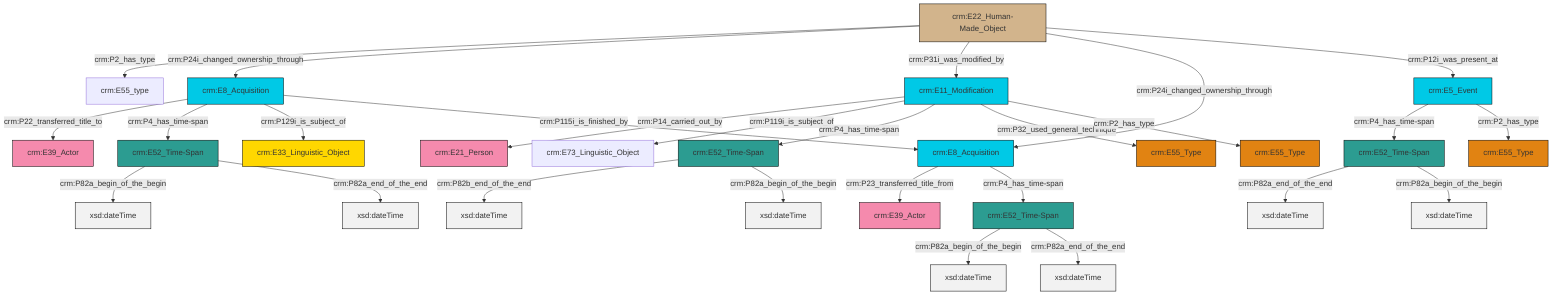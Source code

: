 graph TD
classDef Literal fill:#f2f2f2,stroke:#000000;
classDef CRM_Entity fill:#FFFFFF,stroke:#000000;
classDef Temporal_Entity fill:#00C9E6, stroke:#000000;
classDef Type fill:#E18312, stroke:#000000;
classDef Time-Span fill:#2C9C91, stroke:#000000;
classDef Appellation fill:#FFEB7F, stroke:#000000;
classDef Place fill:#008836, stroke:#000000;
classDef Persistent_Item fill:#B266B2, stroke:#000000;
classDef Conceptual_Object fill:#FFD700, stroke:#000000;
classDef Physical_Thing fill:#D2B48C, stroke:#000000;
classDef Actor fill:#f58aad, stroke:#000000;
classDef PC_Classes fill:#4ce600, stroke:#000000;
classDef Multi fill:#cccccc,stroke:#000000;

0["crm:E8_Acquisition"]:::Temporal_Entity -->|crm:P22_transferred_title_to| 1["crm:E39_Actor"]:::Actor
2["crm:E52_Time-Span"]:::Time-Span -->|crm:P82a_begin_of_the_begin| 4[xsd:dateTime]:::Literal
5["crm:E52_Time-Span"]:::Time-Span -->|crm:P82b_end_of_the_end| 6[xsd:dateTime]:::Literal
13["crm:E52_Time-Span"]:::Time-Span -->|crm:P82a_end_of_the_end| 14[xsd:dateTime]:::Literal
15["crm:E22_Human-Made_Object"]:::Physical_Thing -->|crm:P2_has_type| 16["crm:E55_type"]:::Default
17["crm:E5_Event"]:::Temporal_Entity -->|crm:P4_has_time-span| 13["crm:E52_Time-Span"]:::Time-Span
22["crm:E52_Time-Span"]:::Time-Span -->|crm:P82a_begin_of_the_begin| 23[xsd:dateTime]:::Literal
15["crm:E22_Human-Made_Object"]:::Physical_Thing -->|crm:P24i_changed_ownership_through| 0["crm:E8_Acquisition"]:::Temporal_Entity
7["crm:E8_Acquisition"]:::Temporal_Entity -->|crm:P23_transferred_title_from| 11["crm:E39_Actor"]:::Actor
27["crm:E11_Modification"]:::Temporal_Entity -->|crm:P14_carried_out_by| 20["crm:E21_Person"]:::Actor
27["crm:E11_Modification"]:::Temporal_Entity -->|crm:P119i_is_subject_of| 29["crm:E73_Linguistic_Object"]:::Default
15["crm:E22_Human-Made_Object"]:::Physical_Thing -->|crm:P31i_was_modified_by| 27["crm:E11_Modification"]:::Temporal_Entity
7["crm:E8_Acquisition"]:::Temporal_Entity -->|crm:P4_has_time-span| 2["crm:E52_Time-Span"]:::Time-Span
27["crm:E11_Modification"]:::Temporal_Entity -->|crm:P4_has_time-span| 5["crm:E52_Time-Span"]:::Time-Span
17["crm:E5_Event"]:::Temporal_Entity -->|crm:P2_has_type| 9["crm:E55_Type"]:::Type
0["crm:E8_Acquisition"]:::Temporal_Entity -->|crm:P4_has_time-span| 22["crm:E52_Time-Span"]:::Time-Span
13["crm:E52_Time-Span"]:::Time-Span -->|crm:P82a_begin_of_the_begin| 35[xsd:dateTime]:::Literal
27["crm:E11_Modification"]:::Temporal_Entity -->|crm:P32_used_general_technique| 36["crm:E55_Type"]:::Type
15["crm:E22_Human-Made_Object"]:::Physical_Thing -->|crm:P24i_changed_ownership_through| 7["crm:E8_Acquisition"]:::Temporal_Entity
0["crm:E8_Acquisition"]:::Temporal_Entity -->|crm:P129i_is_subject_of| 25["crm:E33_Linguistic_Object"]:::Conceptual_Object
2["crm:E52_Time-Span"]:::Time-Span -->|crm:P82a_end_of_the_end| 39[xsd:dateTime]:::Literal
27["crm:E11_Modification"]:::Temporal_Entity -->|crm:P2_has_type| 32["crm:E55_Type"]:::Type
0["crm:E8_Acquisition"]:::Temporal_Entity -->|crm:P115i_is_finished_by| 7["crm:E8_Acquisition"]:::Temporal_Entity
5["crm:E52_Time-Span"]:::Time-Span -->|crm:P82a_begin_of_the_begin| 41[xsd:dateTime]:::Literal
22["crm:E52_Time-Span"]:::Time-Span -->|crm:P82a_end_of_the_end| 42[xsd:dateTime]:::Literal
15["crm:E22_Human-Made_Object"]:::Physical_Thing -->|crm:P12i_was_present_at| 17["crm:E5_Event"]:::Temporal_Entity